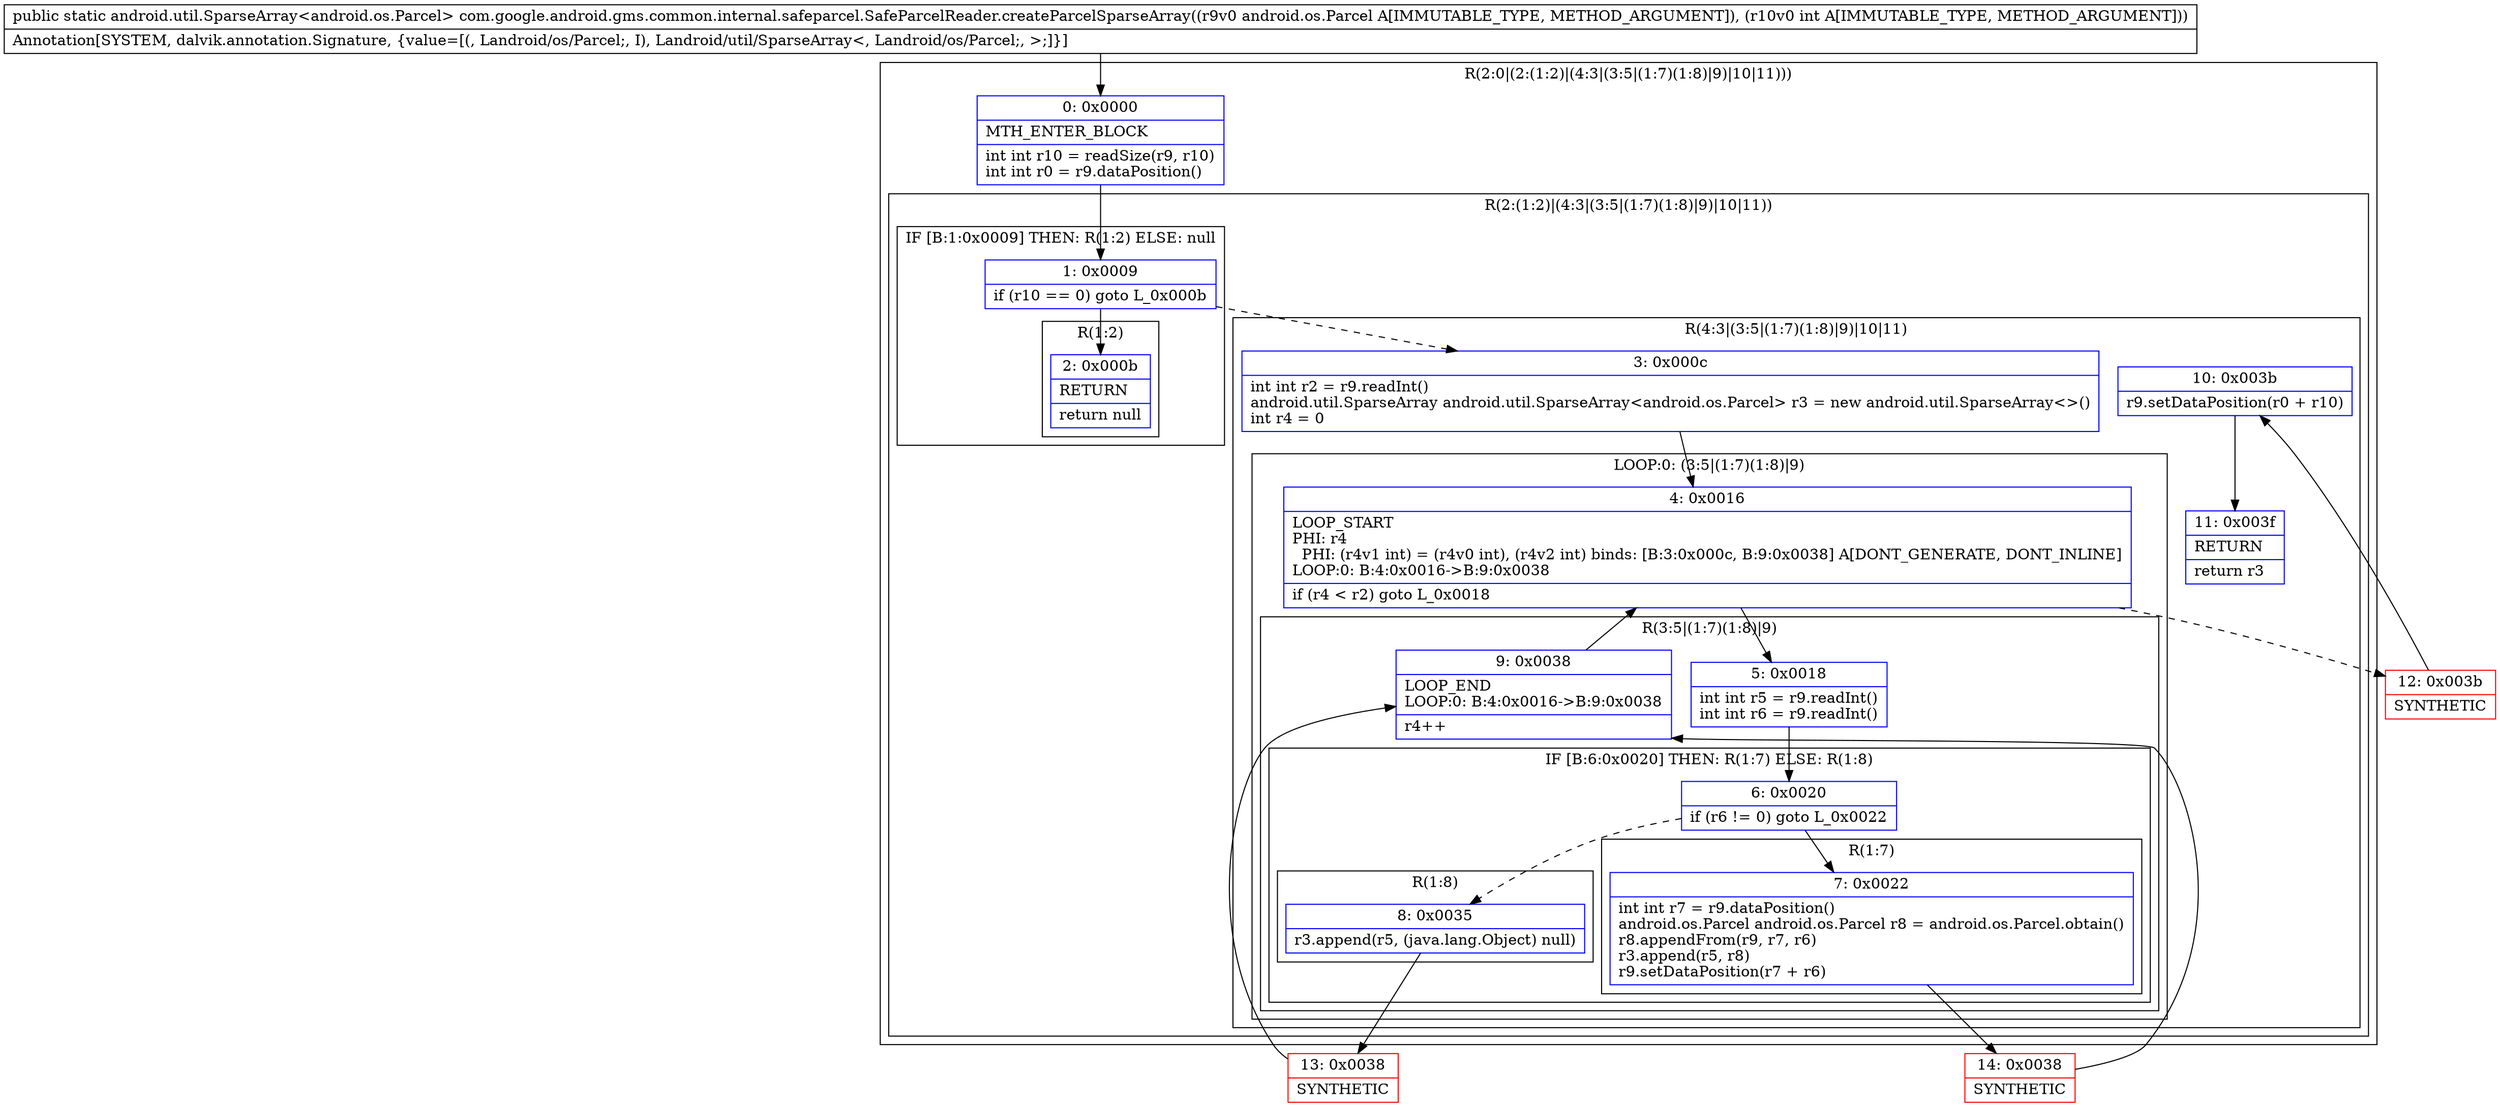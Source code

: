 digraph "CFG forcom.google.android.gms.common.internal.safeparcel.SafeParcelReader.createParcelSparseArray(Landroid\/os\/Parcel;I)Landroid\/util\/SparseArray;" {
subgraph cluster_Region_311323504 {
label = "R(2:0|(2:(1:2)|(4:3|(3:5|(1:7)(1:8)|9)|10|11)))";
node [shape=record,color=blue];
Node_0 [shape=record,label="{0\:\ 0x0000|MTH_ENTER_BLOCK\l|int int r10 = readSize(r9, r10)\lint int r0 = r9.dataPosition()\l}"];
subgraph cluster_Region_1169497867 {
label = "R(2:(1:2)|(4:3|(3:5|(1:7)(1:8)|9)|10|11))";
node [shape=record,color=blue];
subgraph cluster_IfRegion_1167176499 {
label = "IF [B:1:0x0009] THEN: R(1:2) ELSE: null";
node [shape=record,color=blue];
Node_1 [shape=record,label="{1\:\ 0x0009|if (r10 == 0) goto L_0x000b\l}"];
subgraph cluster_Region_577414319 {
label = "R(1:2)";
node [shape=record,color=blue];
Node_2 [shape=record,label="{2\:\ 0x000b|RETURN\l|return null\l}"];
}
}
subgraph cluster_Region_896211683 {
label = "R(4:3|(3:5|(1:7)(1:8)|9)|10|11)";
node [shape=record,color=blue];
Node_3 [shape=record,label="{3\:\ 0x000c|int int r2 = r9.readInt()\landroid.util.SparseArray android.util.SparseArray\<android.os.Parcel\> r3 = new android.util.SparseArray\<\>()\lint r4 = 0\l}"];
subgraph cluster_LoopRegion_1493716468 {
label = "LOOP:0: (3:5|(1:7)(1:8)|9)";
node [shape=record,color=blue];
Node_4 [shape=record,label="{4\:\ 0x0016|LOOP_START\lPHI: r4 \l  PHI: (r4v1 int) = (r4v0 int), (r4v2 int) binds: [B:3:0x000c, B:9:0x0038] A[DONT_GENERATE, DONT_INLINE]\lLOOP:0: B:4:0x0016\-\>B:9:0x0038\l|if (r4 \< r2) goto L_0x0018\l}"];
subgraph cluster_Region_497937599 {
label = "R(3:5|(1:7)(1:8)|9)";
node [shape=record,color=blue];
Node_5 [shape=record,label="{5\:\ 0x0018|int int r5 = r9.readInt()\lint int r6 = r9.readInt()\l}"];
subgraph cluster_IfRegion_114390291 {
label = "IF [B:6:0x0020] THEN: R(1:7) ELSE: R(1:8)";
node [shape=record,color=blue];
Node_6 [shape=record,label="{6\:\ 0x0020|if (r6 != 0) goto L_0x0022\l}"];
subgraph cluster_Region_951875662 {
label = "R(1:7)";
node [shape=record,color=blue];
Node_7 [shape=record,label="{7\:\ 0x0022|int int r7 = r9.dataPosition()\landroid.os.Parcel android.os.Parcel r8 = android.os.Parcel.obtain()\lr8.appendFrom(r9, r7, r6)\lr3.append(r5, r8)\lr9.setDataPosition(r7 + r6)\l}"];
}
subgraph cluster_Region_1895586881 {
label = "R(1:8)";
node [shape=record,color=blue];
Node_8 [shape=record,label="{8\:\ 0x0035|r3.append(r5, (java.lang.Object) null)\l}"];
}
}
Node_9 [shape=record,label="{9\:\ 0x0038|LOOP_END\lLOOP:0: B:4:0x0016\-\>B:9:0x0038\l|r4++\l}"];
}
}
Node_10 [shape=record,label="{10\:\ 0x003b|r9.setDataPosition(r0 + r10)\l}"];
Node_11 [shape=record,label="{11\:\ 0x003f|RETURN\l|return r3\l}"];
}
}
}
Node_12 [shape=record,color=red,label="{12\:\ 0x003b|SYNTHETIC\l}"];
Node_13 [shape=record,color=red,label="{13\:\ 0x0038|SYNTHETIC\l}"];
Node_14 [shape=record,color=red,label="{14\:\ 0x0038|SYNTHETIC\l}"];
MethodNode[shape=record,label="{public static android.util.SparseArray\<android.os.Parcel\> com.google.android.gms.common.internal.safeparcel.SafeParcelReader.createParcelSparseArray((r9v0 android.os.Parcel A[IMMUTABLE_TYPE, METHOD_ARGUMENT]), (r10v0 int A[IMMUTABLE_TYPE, METHOD_ARGUMENT]))  | Annotation[SYSTEM, dalvik.annotation.Signature, \{value=[(, Landroid\/os\/Parcel;, I), Landroid\/util\/SparseArray\<, Landroid\/os\/Parcel;, \>;]\}]\l}"];
MethodNode -> Node_0;
Node_0 -> Node_1;
Node_1 -> Node_2;
Node_1 -> Node_3[style=dashed];
Node_3 -> Node_4;
Node_4 -> Node_5;
Node_4 -> Node_12[style=dashed];
Node_5 -> Node_6;
Node_6 -> Node_7;
Node_6 -> Node_8[style=dashed];
Node_7 -> Node_14;
Node_8 -> Node_13;
Node_9 -> Node_4;
Node_10 -> Node_11;
Node_12 -> Node_10;
Node_13 -> Node_9;
Node_14 -> Node_9;
}

